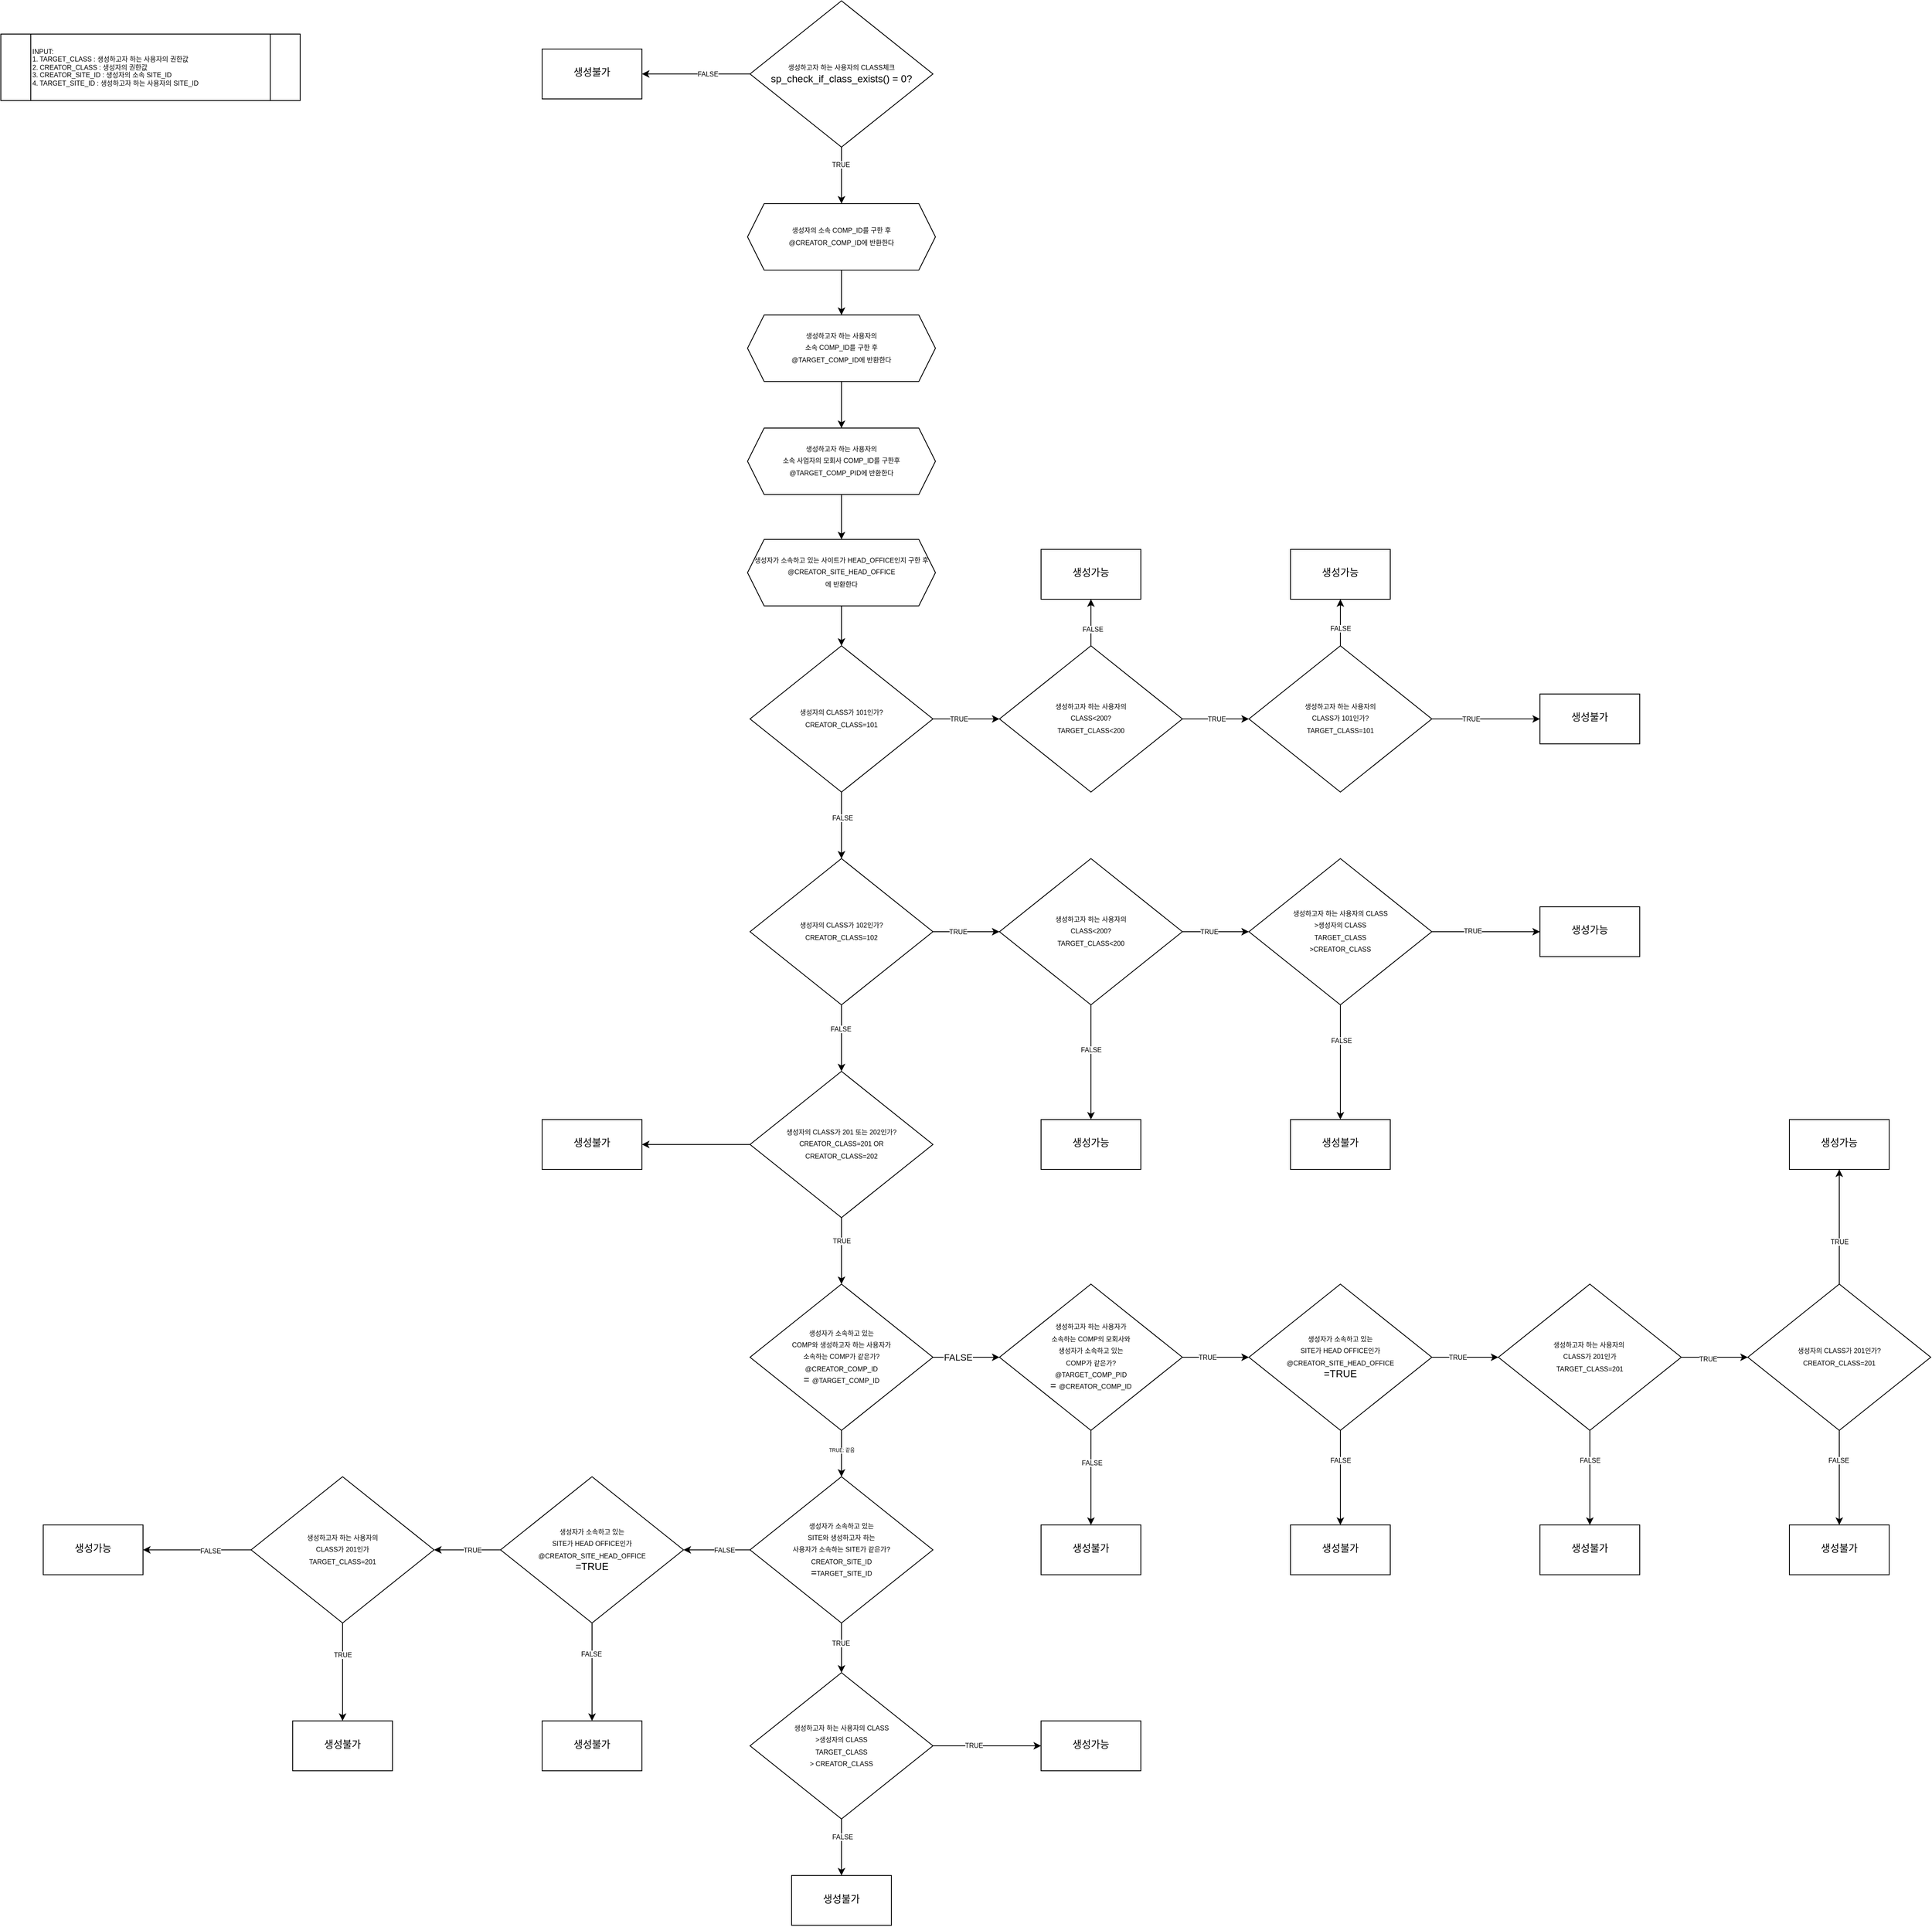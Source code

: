 <mxfile version="16.5.6" type="device"><diagram id="bQs-eoB5kL_t4ooomESv" name="Page-1"><mxGraphModel dx="10836" dy="6801" grid="1" gridSize="10" guides="1" tooltips="1" connect="1" arrows="1" fold="1" page="1" pageScale="1" pageWidth="827" pageHeight="1169" math="0" shadow="0"><root><mxCell id="0"/><mxCell id="1" parent="0"/><mxCell id="9If_zcYqHQICia_mSeOc-3" value="" style="edgeStyle=orthogonalEdgeStyle;rounded=0;orthogonalLoop=1;jettySize=auto;html=1;fontSize=8;" edge="1" parent="1" source="9If_zcYqHQICia_mSeOc-5" target="9If_zcYqHQICia_mSeOc-8"><mxGeometry relative="1" as="geometry"/></mxCell><mxCell id="9If_zcYqHQICia_mSeOc-4" value="TRUE: 같음" style="edgeLabel;html=1;align=center;verticalAlign=middle;resizable=0;points=[];fontSize=6;" vertex="1" connectable="0" parent="9If_zcYqHQICia_mSeOc-3"><mxGeometry x="-0.16" relative="1" as="geometry"><mxPoint as="offset"/></mxGeometry></mxCell><mxCell id="9If_zcYqHQICia_mSeOc-10" value="" style="edgeStyle=orthogonalEdgeStyle;rounded=0;orthogonalLoop=1;jettySize=auto;html=1;" edge="1" parent="1" source="9If_zcYqHQICia_mSeOc-5" target="9If_zcYqHQICia_mSeOc-9"><mxGeometry relative="1" as="geometry"/></mxCell><mxCell id="9If_zcYqHQICia_mSeOc-11" value="FALSE" style="edgeLabel;html=1;align=center;verticalAlign=middle;resizable=0;points=[];" vertex="1" connectable="0" parent="9If_zcYqHQICia_mSeOc-10"><mxGeometry x="-0.258" relative="1" as="geometry"><mxPoint as="offset"/></mxGeometry></mxCell><mxCell id="9If_zcYqHQICia_mSeOc-5" value="&lt;font&gt;&lt;span style=&quot;font-size: 8px&quot;&gt;생성자가 소속하고 있는&lt;br&gt;COMP와 생성하고자 하는 사용자가&lt;br&gt;소속하는 COMP가 같은가?&lt;br&gt;&lt;/span&gt;&lt;span style=&quot;font-size: 8px&quot;&gt;@CREATOR_COMP_ID&lt;/span&gt;&lt;span style=&quot;font-size: 8px ; text-align: left&quot;&gt;&lt;br&gt;&lt;/span&gt;=&amp;nbsp;&lt;span style=&quot;font-size: 8px&quot;&gt;@TARGET_COMP_ID&lt;/span&gt;&lt;br&gt;&lt;/font&gt;" style="rhombus;whiteSpace=wrap;html=1;shadow=0;fontFamily=Helvetica;fontSize=12;align=center;strokeWidth=1;spacing=6;spacingTop=-4;" vertex="1" parent="1"><mxGeometry x="-1526" y="-786" width="220" height="176" as="geometry"/></mxCell><mxCell id="9If_zcYqHQICia_mSeOc-16" value="" style="edgeStyle=orthogonalEdgeStyle;rounded=0;orthogonalLoop=1;jettySize=auto;html=1;fontSize=8;" edge="1" parent="1" source="9If_zcYqHQICia_mSeOc-8" target="9If_zcYqHQICia_mSeOc-15"><mxGeometry relative="1" as="geometry"/></mxCell><mxCell id="9If_zcYqHQICia_mSeOc-17" value="FALSE" style="edgeLabel;html=1;align=center;verticalAlign=middle;resizable=0;points=[];fontSize=8;" vertex="1" connectable="0" parent="9If_zcYqHQICia_mSeOc-16"><mxGeometry x="-0.212" relative="1" as="geometry"><mxPoint as="offset"/></mxGeometry></mxCell><mxCell id="9If_zcYqHQICia_mSeOc-121" value="" style="edgeStyle=orthogonalEdgeStyle;rounded=0;orthogonalLoop=1;jettySize=auto;html=1;fontSize=8;" edge="1" parent="1" source="9If_zcYqHQICia_mSeOc-8" target="9If_zcYqHQICia_mSeOc-120"><mxGeometry relative="1" as="geometry"/></mxCell><mxCell id="9If_zcYqHQICia_mSeOc-140" value="TRUE" style="edgeLabel;html=1;align=center;verticalAlign=middle;resizable=0;points=[];fontSize=8;" vertex="1" connectable="0" parent="9If_zcYqHQICia_mSeOc-121"><mxGeometry x="-0.179" y="-1" relative="1" as="geometry"><mxPoint as="offset"/></mxGeometry></mxCell><mxCell id="9If_zcYqHQICia_mSeOc-8" value="&lt;font&gt;&lt;font style=&quot;font-size: 8px&quot;&gt;&lt;font&gt;생성자가 소속하고 있는&lt;br&gt;SITE와 생성하고자 하는&lt;br&gt;&lt;/font&gt;사용자가 소속하는 SITE가 같은가?&lt;br&gt;&lt;/font&gt;&lt;span style=&quot;font-size: 8px ; text-align: left&quot;&gt;CREATOR_SITE_ID&lt;br&gt;&lt;/span&gt;=&lt;span style=&quot;font-size: 8px ; text-align: left&quot;&gt;TARGET_SITE_ID&lt;/span&gt;&lt;br&gt;&lt;/font&gt;" style="rhombus;whiteSpace=wrap;html=1;shadow=0;fontFamily=Helvetica;fontSize=12;align=center;strokeWidth=1;spacing=6;spacingTop=-4;" vertex="1" parent="1"><mxGeometry x="-1526" y="-554.29" width="220" height="176" as="geometry"/></mxCell><mxCell id="9If_zcYqHQICia_mSeOc-83" value="" style="edgeStyle=orthogonalEdgeStyle;rounded=0;orthogonalLoop=1;jettySize=auto;html=1;fontSize=8;" edge="1" parent="1" source="9If_zcYqHQICia_mSeOc-9" target="9If_zcYqHQICia_mSeOc-82"><mxGeometry relative="1" as="geometry"/></mxCell><mxCell id="9If_zcYqHQICia_mSeOc-84" value="TRUE" style="edgeLabel;html=1;align=center;verticalAlign=middle;resizable=0;points=[];fontSize=8;" vertex="1" connectable="0" parent="9If_zcYqHQICia_mSeOc-83"><mxGeometry x="-0.25" relative="1" as="geometry"><mxPoint as="offset"/></mxGeometry></mxCell><mxCell id="9If_zcYqHQICia_mSeOc-92" value="" style="edgeStyle=orthogonalEdgeStyle;rounded=0;orthogonalLoop=1;jettySize=auto;html=1;fontSize=8;" edge="1" parent="1" source="9If_zcYqHQICia_mSeOc-9" target="9If_zcYqHQICia_mSeOc-91"><mxGeometry relative="1" as="geometry"/></mxCell><mxCell id="9If_zcYqHQICia_mSeOc-99" value="FALSE" style="edgeLabel;html=1;align=center;verticalAlign=middle;resizable=0;points=[];fontSize=8;" vertex="1" connectable="0" parent="9If_zcYqHQICia_mSeOc-92"><mxGeometry x="-0.311" y="1" relative="1" as="geometry"><mxPoint as="offset"/></mxGeometry></mxCell><mxCell id="9If_zcYqHQICia_mSeOc-9" value="&lt;font&gt;&lt;font style=&quot;font-size: 8px&quot;&gt;생성하고자 하는 사용자가&lt;br&gt;소속하는 COMP의 모회사와&lt;br&gt;생성자가 소속하고 있는&lt;br&gt;COMP가 같은가?&lt;br&gt;&lt;/font&gt;&lt;span style=&quot;font-size: 8px&quot;&gt;@TARGET_COMP_&lt;/span&gt;&lt;span style=&quot;font-size: 8px&quot;&gt;P&lt;/span&gt;&lt;span style=&quot;font-size: 8px&quot;&gt;ID&lt;br&gt;&lt;/span&gt;=&amp;nbsp;&lt;span style=&quot;font-size: 8px&quot;&gt;@CREATOR_COMP_ID&lt;/span&gt;&lt;br&gt;&lt;/font&gt;" style="rhombus;whiteSpace=wrap;html=1;shadow=0;fontFamily=Helvetica;fontSize=12;align=center;strokeWidth=1;spacing=6;spacingTop=-4;" vertex="1" parent="1"><mxGeometry x="-1226" y="-786" width="220" height="176" as="geometry"/></mxCell><mxCell id="9If_zcYqHQICia_mSeOc-19" value="" style="edgeStyle=orthogonalEdgeStyle;rounded=0;orthogonalLoop=1;jettySize=auto;html=1;fontSize=8;" edge="1" parent="1" source="9If_zcYqHQICia_mSeOc-15" target="9If_zcYqHQICia_mSeOc-18"><mxGeometry relative="1" as="geometry"/></mxCell><mxCell id="9If_zcYqHQICia_mSeOc-128" value="FALSE" style="edgeLabel;html=1;align=center;verticalAlign=middle;resizable=0;points=[];fontSize=8;" vertex="1" connectable="0" parent="9If_zcYqHQICia_mSeOc-19"><mxGeometry x="-0.361" y="-1" relative="1" as="geometry"><mxPoint as="offset"/></mxGeometry></mxCell><mxCell id="9If_zcYqHQICia_mSeOc-131" value="" style="edgeStyle=orthogonalEdgeStyle;rounded=0;orthogonalLoop=1;jettySize=auto;html=1;fontSize=8;" edge="1" parent="1" source="9If_zcYqHQICia_mSeOc-15" target="9If_zcYqHQICia_mSeOc-130"><mxGeometry relative="1" as="geometry"/></mxCell><mxCell id="9If_zcYqHQICia_mSeOc-132" value="TRUE" style="edgeLabel;html=1;align=center;verticalAlign=middle;resizable=0;points=[];fontSize=8;" vertex="1" connectable="0" parent="9If_zcYqHQICia_mSeOc-131"><mxGeometry x="-0.142" relative="1" as="geometry"><mxPoint as="offset"/></mxGeometry></mxCell><mxCell id="9If_zcYqHQICia_mSeOc-15" value="&lt;font&gt;&lt;font style=&quot;font-size: 8px&quot;&gt;생성자가 소속하고 있는&lt;br&gt;SITE가 HEAD OFFICE인가&lt;/font&gt;&lt;span style=&quot;font-size: 8px&quot;&gt;&lt;br&gt;&lt;/span&gt;&lt;span style=&quot;font-size: 8px&quot;&gt;@CREATOR_SITE_HEAD_OFFICE&lt;br&gt;&lt;/span&gt;=TRUE&lt;br&gt;&lt;/font&gt;" style="rhombus;whiteSpace=wrap;html=1;shadow=0;fontFamily=Helvetica;fontSize=12;align=center;strokeWidth=1;spacing=6;spacingTop=-4;" vertex="1" parent="1"><mxGeometry x="-1826" y="-554.29" width="220" height="176" as="geometry"/></mxCell><mxCell id="9If_zcYqHQICia_mSeOc-18" value="생성불가" style="whiteSpace=wrap;html=1;shadow=0;strokeWidth=1;spacing=6;spacingTop=-4;" vertex="1" parent="1"><mxGeometry x="-1776" y="-260.46" width="120" height="60" as="geometry"/></mxCell><mxCell id="9If_zcYqHQICia_mSeOc-65" value="" style="edgeStyle=orthogonalEdgeStyle;rounded=0;orthogonalLoop=1;jettySize=auto;html=1;fontSize=8;" edge="1" parent="1" source="9If_zcYqHQICia_mSeOc-28" target="9If_zcYqHQICia_mSeOc-64"><mxGeometry relative="1" as="geometry"/></mxCell><mxCell id="9If_zcYqHQICia_mSeOc-69" value="TRUE" style="edgeLabel;html=1;align=center;verticalAlign=middle;resizable=0;points=[];fontSize=8;" vertex="1" connectable="0" parent="9If_zcYqHQICia_mSeOc-65"><mxGeometry x="-0.267" relative="1" as="geometry"><mxPoint as="offset"/></mxGeometry></mxCell><mxCell id="9If_zcYqHQICia_mSeOc-94" value="" style="edgeStyle=orthogonalEdgeStyle;rounded=0;orthogonalLoop=1;jettySize=auto;html=1;fontSize=8;" edge="1" parent="1" source="9If_zcYqHQICia_mSeOc-28" target="9If_zcYqHQICia_mSeOc-93"><mxGeometry relative="1" as="geometry"/></mxCell><mxCell id="9If_zcYqHQICia_mSeOc-139" value="FALSE" style="edgeLabel;html=1;align=center;verticalAlign=middle;resizable=0;points=[];fontSize=8;" vertex="1" connectable="0" parent="9If_zcYqHQICia_mSeOc-94"><mxGeometry x="-0.293" y="-1" relative="1" as="geometry"><mxPoint as="offset"/></mxGeometry></mxCell><mxCell id="9If_zcYqHQICia_mSeOc-28" value="&lt;font&gt;&lt;span style=&quot;font-size: 8px&quot;&gt;생성자의 CLASS가 102인가?&lt;br&gt;&lt;/span&gt;&lt;span style=&quot;font-size: 8px ; text-align: left&quot;&gt;CREATOR_CLASS=102&lt;/span&gt;&lt;br&gt;&lt;/font&gt;" style="rhombus;whiteSpace=wrap;html=1;shadow=0;fontFamily=Helvetica;fontSize=12;align=center;strokeWidth=1;spacing=6;spacingTop=-4;" vertex="1" parent="1"><mxGeometry x="-1526" y="-1298" width="220" height="176" as="geometry"/></mxCell><mxCell id="9If_zcYqHQICia_mSeOc-32" value="" style="edgeStyle=orthogonalEdgeStyle;rounded=0;orthogonalLoop=1;jettySize=auto;html=1;fontSize=8;" edge="1" parent="1" source="9If_zcYqHQICia_mSeOc-30" target="9If_zcYqHQICia_mSeOc-28"><mxGeometry relative="1" as="geometry"/></mxCell><mxCell id="9If_zcYqHQICia_mSeOc-40" value="FALSE" style="edgeLabel;html=1;align=center;verticalAlign=middle;resizable=0;points=[];fontSize=8;" vertex="1" connectable="0" parent="9If_zcYqHQICia_mSeOc-32"><mxGeometry x="-0.233" y="1" relative="1" as="geometry"><mxPoint as="offset"/></mxGeometry></mxCell><mxCell id="9If_zcYqHQICia_mSeOc-35" value="" style="edgeStyle=orthogonalEdgeStyle;rounded=0;orthogonalLoop=1;jettySize=auto;html=1;fontSize=8;entryX=0;entryY=0.5;entryDx=0;entryDy=0;" edge="1" parent="1" source="9If_zcYqHQICia_mSeOc-30" target="9If_zcYqHQICia_mSeOc-46"><mxGeometry relative="1" as="geometry"><mxPoint x="-1206" y="-1466" as="targetPoint"/></mxGeometry></mxCell><mxCell id="9If_zcYqHQICia_mSeOc-36" value="TRUE" style="edgeLabel;html=1;align=center;verticalAlign=middle;resizable=0;points=[];fontSize=8;" vertex="1" connectable="0" parent="9If_zcYqHQICia_mSeOc-35"><mxGeometry x="-0.234" relative="1" as="geometry"><mxPoint as="offset"/></mxGeometry></mxCell><mxCell id="9If_zcYqHQICia_mSeOc-30" value="&lt;font&gt;&lt;span style=&quot;font-size: 8px&quot;&gt;생성자의 CLASS가 101인가?&lt;br&gt;&lt;/span&gt;&lt;span style=&quot;font-size: 8px ; text-align: left&quot;&gt;CREATOR_CLASS=101&lt;/span&gt;&lt;br&gt;&lt;/font&gt;" style="rhombus;whiteSpace=wrap;html=1;shadow=0;fontFamily=Helvetica;fontSize=12;align=center;strokeWidth=1;spacing=6;spacingTop=-4;" vertex="1" parent="1"><mxGeometry x="-1526" y="-1554" width="220" height="176" as="geometry"/></mxCell><mxCell id="9If_zcYqHQICia_mSeOc-50" value="" style="edgeStyle=orthogonalEdgeStyle;rounded=0;orthogonalLoop=1;jettySize=auto;html=1;fontSize=8;" edge="1" parent="1" source="9If_zcYqHQICia_mSeOc-46" target="9If_zcYqHQICia_mSeOc-48"><mxGeometry relative="1" as="geometry"/></mxCell><mxCell id="9If_zcYqHQICia_mSeOc-54" value="TRUE" style="edgeLabel;html=1;align=center;verticalAlign=middle;resizable=0;points=[];fontSize=8;" vertex="1" connectable="0" parent="9If_zcYqHQICia_mSeOc-50"><mxGeometry x="-0.293" y="-1" relative="1" as="geometry"><mxPoint x="12" y="-1" as="offset"/></mxGeometry></mxCell><mxCell id="9If_zcYqHQICia_mSeOc-62" value="" style="edgeStyle=orthogonalEdgeStyle;rounded=0;orthogonalLoop=1;jettySize=auto;html=1;fontSize=8;" edge="1" parent="1" source="9If_zcYqHQICia_mSeOc-46" target="9If_zcYqHQICia_mSeOc-61"><mxGeometry relative="1" as="geometry"/></mxCell><mxCell id="9If_zcYqHQICia_mSeOc-63" value="FALSE" style="edgeLabel;html=1;align=center;verticalAlign=middle;resizable=0;points=[];fontSize=8;" vertex="1" connectable="0" parent="9If_zcYqHQICia_mSeOc-62"><mxGeometry x="-0.261" y="-2" relative="1" as="geometry"><mxPoint as="offset"/></mxGeometry></mxCell><mxCell id="9If_zcYqHQICia_mSeOc-46" value="&lt;font&gt;&lt;span style=&quot;font-size: 8px&quot;&gt;생성하고자 하는 사용자의&lt;/span&gt;&lt;br style=&quot;font-size: 8px&quot;&gt;&lt;span style=&quot;font-size: 8px&quot;&gt;CLASS&amp;lt;200?&lt;br&gt;&lt;/span&gt;&lt;span style=&quot;font-size: 8px ; text-align: left&quot;&gt;TARGET_CLASS&amp;lt;200&lt;/span&gt;&lt;br&gt;&lt;/font&gt;" style="rhombus;whiteSpace=wrap;html=1;shadow=0;fontFamily=Helvetica;fontSize=12;align=center;strokeWidth=1;spacing=6;spacingTop=-4;" vertex="1" parent="1"><mxGeometry x="-1226" y="-1554" width="220" height="176" as="geometry"/></mxCell><mxCell id="9If_zcYqHQICia_mSeOc-47" value="" style="edgeStyle=orthogonalEdgeStyle;rounded=0;orthogonalLoop=1;jettySize=auto;html=1;fontSize=8;" edge="1" source="9If_zcYqHQICia_mSeOc-48" target="9If_zcYqHQICia_mSeOc-49" parent="1"><mxGeometry relative="1" as="geometry"/></mxCell><mxCell id="9If_zcYqHQICia_mSeOc-58" value="TRUE" style="edgeLabel;html=1;align=center;verticalAlign=middle;resizable=0;points=[];fontSize=8;" vertex="1" connectable="0" parent="9If_zcYqHQICia_mSeOc-47"><mxGeometry x="-0.278" relative="1" as="geometry"><mxPoint as="offset"/></mxGeometry></mxCell><mxCell id="9If_zcYqHQICia_mSeOc-56" value="" style="edgeStyle=orthogonalEdgeStyle;rounded=0;orthogonalLoop=1;jettySize=auto;html=1;fontSize=8;" edge="1" parent="1" source="9If_zcYqHQICia_mSeOc-48" target="9If_zcYqHQICia_mSeOc-55"><mxGeometry relative="1" as="geometry"/></mxCell><mxCell id="9If_zcYqHQICia_mSeOc-57" value="FALSE" style="edgeLabel;html=1;align=center;verticalAlign=middle;resizable=0;points=[];fontSize=8;" vertex="1" connectable="0" parent="9If_zcYqHQICia_mSeOc-56"><mxGeometry x="-0.248" relative="1" as="geometry"><mxPoint as="offset"/></mxGeometry></mxCell><mxCell id="9If_zcYqHQICia_mSeOc-48" value="&lt;font&gt;&lt;font style=&quot;font-size: 8px&quot;&gt;생성하고자 하는 사용자의&lt;br&gt;CLASS가 101인가?&lt;br&gt;&lt;/font&gt;&lt;span style=&quot;font-size: 8px ; text-align: left&quot;&gt;TARGET_CLASS=101&lt;/span&gt;&lt;br&gt;&lt;/font&gt;" style="rhombus;whiteSpace=wrap;html=1;shadow=0;fontFamily=Helvetica;fontSize=12;align=center;strokeWidth=1;spacing=6;spacingTop=-4;" vertex="1" parent="1"><mxGeometry x="-926" y="-1554" width="220" height="176" as="geometry"/></mxCell><mxCell id="9If_zcYqHQICia_mSeOc-49" value="생성불가" style="whiteSpace=wrap;html=1;shadow=0;strokeWidth=1;spacing=6;spacingTop=-4;" vertex="1" parent="1"><mxGeometry x="-576" y="-1496" width="120" height="60" as="geometry"/></mxCell><mxCell id="9If_zcYqHQICia_mSeOc-55" value="생성가능" style="whiteSpace=wrap;html=1;shadow=0;strokeWidth=1;spacing=6;spacingTop=-4;" vertex="1" parent="1"><mxGeometry x="-876" y="-1670" width="120" height="60" as="geometry"/></mxCell><mxCell id="9If_zcYqHQICia_mSeOc-61" value="생성가능" style="whiteSpace=wrap;html=1;shadow=0;strokeWidth=1;spacing=6;spacingTop=-4;" vertex="1" parent="1"><mxGeometry x="-1176" y="-1670" width="120" height="60" as="geometry"/></mxCell><mxCell id="9If_zcYqHQICia_mSeOc-67" value="" style="edgeStyle=orthogonalEdgeStyle;rounded=0;orthogonalLoop=1;jettySize=auto;html=1;fontSize=8;" edge="1" parent="1" source="9If_zcYqHQICia_mSeOc-64" target="9If_zcYqHQICia_mSeOc-66"><mxGeometry relative="1" as="geometry"/></mxCell><mxCell id="9If_zcYqHQICia_mSeOc-68" value="FALSE" style="edgeLabel;html=1;align=center;verticalAlign=middle;resizable=0;points=[];fontSize=8;" vertex="1" connectable="0" parent="9If_zcYqHQICia_mSeOc-67"><mxGeometry x="-0.227" relative="1" as="geometry"><mxPoint as="offset"/></mxGeometry></mxCell><mxCell id="9If_zcYqHQICia_mSeOc-154" value="" style="edgeStyle=orthogonalEdgeStyle;rounded=0;orthogonalLoop=1;jettySize=auto;html=1;fontSize=8;" edge="1" parent="1" source="9If_zcYqHQICia_mSeOc-64" target="9If_zcYqHQICia_mSeOc-150"><mxGeometry relative="1" as="geometry"/></mxCell><mxCell id="9If_zcYqHQICia_mSeOc-155" value="TRUE" style="edgeLabel;html=1;align=center;verticalAlign=middle;resizable=0;points=[];fontSize=8;" vertex="1" connectable="0" parent="9If_zcYqHQICia_mSeOc-154"><mxGeometry x="-0.202" relative="1" as="geometry"><mxPoint as="offset"/></mxGeometry></mxCell><mxCell id="9If_zcYqHQICia_mSeOc-64" value="&lt;font&gt;&lt;span style=&quot;font-size: 8px&quot;&gt;생성하고자 하는 사용자의&lt;/span&gt;&lt;br style=&quot;font-size: 8px&quot;&gt;&lt;span style=&quot;font-size: 8px&quot;&gt;CLASS&amp;lt;200?&lt;br&gt;&lt;/span&gt;&lt;span style=&quot;font-size: 8px ; text-align: left&quot;&gt;TARGET_CLASS&amp;lt;200&lt;/span&gt;&lt;br&gt;&lt;/font&gt;" style="rhombus;whiteSpace=wrap;html=1;shadow=0;fontFamily=Helvetica;fontSize=12;align=center;strokeWidth=1;spacing=6;spacingTop=-4;" vertex="1" parent="1"><mxGeometry x="-1226" y="-1298" width="220" height="176" as="geometry"/></mxCell><mxCell id="9If_zcYqHQICia_mSeOc-66" value="생성가능" style="whiteSpace=wrap;html=1;shadow=0;strokeWidth=1;spacing=6;spacingTop=-4;" vertex="1" parent="1"><mxGeometry x="-1176" y="-984" width="120" height="60" as="geometry"/></mxCell><mxCell id="9If_zcYqHQICia_mSeOc-76" value="" style="edgeStyle=orthogonalEdgeStyle;rounded=0;orthogonalLoop=1;jettySize=auto;html=1;fontSize=8;exitX=0.5;exitY=1;exitDx=0;exitDy=0;entryX=0.5;entryY=0;entryDx=0;entryDy=0;" edge="1" parent="1" source="9If_zcYqHQICia_mSeOc-163" target="9If_zcYqHQICia_mSeOc-170"><mxGeometry relative="1" as="geometry"><mxPoint x="-1416" y="-1824" as="sourcePoint"/></mxGeometry></mxCell><mxCell id="9If_zcYqHQICia_mSeOc-88" value="" style="edgeStyle=orthogonalEdgeStyle;rounded=0;orthogonalLoop=1;jettySize=auto;html=1;fontSize=8;" edge="1" parent="1" source="9If_zcYqHQICia_mSeOc-82" target="9If_zcYqHQICia_mSeOc-87"><mxGeometry relative="1" as="geometry"/></mxCell><mxCell id="9If_zcYqHQICia_mSeOc-90" value="FALSE" style="edgeLabel;html=1;align=center;verticalAlign=middle;resizable=0;points=[];fontSize=8;" vertex="1" connectable="0" parent="9If_zcYqHQICia_mSeOc-88"><mxGeometry x="-0.375" relative="1" as="geometry"><mxPoint as="offset"/></mxGeometry></mxCell><mxCell id="9If_zcYqHQICia_mSeOc-101" value="" style="edgeStyle=orthogonalEdgeStyle;rounded=0;orthogonalLoop=1;jettySize=auto;html=1;fontSize=8;" edge="1" parent="1" source="9If_zcYqHQICia_mSeOc-82" target="9If_zcYqHQICia_mSeOc-100"><mxGeometry relative="1" as="geometry"/></mxCell><mxCell id="9If_zcYqHQICia_mSeOc-102" value="TRUE" style="edgeLabel;html=1;align=center;verticalAlign=middle;resizable=0;points=[];fontSize=8;" vertex="1" connectable="0" parent="9If_zcYqHQICia_mSeOc-101"><mxGeometry x="-0.242" relative="1" as="geometry"><mxPoint as="offset"/></mxGeometry></mxCell><mxCell id="9If_zcYqHQICia_mSeOc-82" value="&lt;font&gt;&lt;span style=&quot;font-size: 8px&quot;&gt;생성자가 소속하고 있는&lt;/span&gt;&lt;br style=&quot;font-size: 8px&quot;&gt;&lt;span style=&quot;font-size: 8px&quot;&gt;SITE가 HEAD OFFICE인가&lt;br&gt;&lt;/span&gt;&lt;span style=&quot;font-size: 8px&quot;&gt;@CREATOR_SITE_HEAD_OFFICE&lt;br&gt;&lt;/span&gt;=TRUE&lt;br&gt;&lt;/font&gt;" style="rhombus;whiteSpace=wrap;html=1;shadow=0;fontFamily=Helvetica;fontSize=12;align=center;strokeWidth=1;spacing=6;spacingTop=-4;" vertex="1" parent="1"><mxGeometry x="-926" y="-786" width="220" height="176" as="geometry"/></mxCell><mxCell id="9If_zcYqHQICia_mSeOc-87" value="생성불가" style="whiteSpace=wrap;html=1;shadow=0;strokeWidth=1;spacing=6;spacingTop=-4;" vertex="1" parent="1"><mxGeometry x="-876" y="-496.29" width="120" height="60" as="geometry"/></mxCell><mxCell id="9If_zcYqHQICia_mSeOc-91" value="생성불가" style="whiteSpace=wrap;html=1;shadow=0;strokeWidth=1;spacing=6;spacingTop=-4;" vertex="1" parent="1"><mxGeometry x="-1176" y="-496.29" width="120" height="60" as="geometry"/></mxCell><mxCell id="9If_zcYqHQICia_mSeOc-95" value="" style="edgeStyle=orthogonalEdgeStyle;rounded=0;orthogonalLoop=1;jettySize=auto;html=1;fontSize=8;" edge="1" parent="1" source="9If_zcYqHQICia_mSeOc-93" target="9If_zcYqHQICia_mSeOc-5"><mxGeometry relative="1" as="geometry"/></mxCell><mxCell id="9If_zcYqHQICia_mSeOc-96" value="TRUE" style="edgeLabel;html=1;align=center;verticalAlign=middle;resizable=0;points=[];fontSize=8;" vertex="1" connectable="0" parent="9If_zcYqHQICia_mSeOc-95"><mxGeometry x="-0.298" relative="1" as="geometry"><mxPoint as="offset"/></mxGeometry></mxCell><mxCell id="9If_zcYqHQICia_mSeOc-98" value="" style="edgeStyle=orthogonalEdgeStyle;rounded=0;orthogonalLoop=1;jettySize=auto;html=1;fontSize=8;" edge="1" parent="1" source="9If_zcYqHQICia_mSeOc-93" target="9If_zcYqHQICia_mSeOc-97"><mxGeometry relative="1" as="geometry"/></mxCell><mxCell id="9If_zcYqHQICia_mSeOc-93" value="&lt;font&gt;&lt;span style=&quot;font-size: 8px&quot;&gt;생성자의 CLASS가 201 또는 202인가?&lt;br&gt;&lt;/span&gt;&lt;span style=&quot;font-size: 8px ; text-align: left&quot;&gt;CREATOR_CLASS=201 OR&lt;br&gt;&lt;/span&gt;&lt;span style=&quot;font-size: 8px ; text-align: left&quot;&gt;CREATOR_CLASS=202&lt;/span&gt;&lt;br&gt;&lt;/font&gt;" style="rhombus;whiteSpace=wrap;html=1;shadow=0;fontFamily=Helvetica;fontSize=12;align=center;strokeWidth=1;spacing=6;spacingTop=-4;" vertex="1" parent="1"><mxGeometry x="-1526" y="-1042" width="220" height="176" as="geometry"/></mxCell><mxCell id="9If_zcYqHQICia_mSeOc-97" value="생성불가" style="whiteSpace=wrap;html=1;shadow=0;strokeWidth=1;spacing=6;spacingTop=-4;" vertex="1" parent="1"><mxGeometry x="-1776" y="-984" width="120" height="60" as="geometry"/></mxCell><mxCell id="9If_zcYqHQICia_mSeOc-109" value="" style="edgeStyle=orthogonalEdgeStyle;rounded=0;orthogonalLoop=1;jettySize=auto;html=1;fontSize=8;" edge="1" parent="1" source="9If_zcYqHQICia_mSeOc-100" target="9If_zcYqHQICia_mSeOc-108"><mxGeometry relative="1" as="geometry"/></mxCell><mxCell id="9If_zcYqHQICia_mSeOc-118" value="FALSE" style="edgeLabel;html=1;align=center;verticalAlign=middle;resizable=0;points=[];fontSize=8;" vertex="1" connectable="0" parent="9If_zcYqHQICia_mSeOc-109"><mxGeometry x="-0.376" relative="1" as="geometry"><mxPoint as="offset"/></mxGeometry></mxCell><mxCell id="9If_zcYqHQICia_mSeOc-111" value="" style="edgeStyle=orthogonalEdgeStyle;rounded=0;orthogonalLoop=1;jettySize=auto;html=1;fontSize=8;" edge="1" parent="1" source="9If_zcYqHQICia_mSeOc-100" target="9If_zcYqHQICia_mSeOc-110"><mxGeometry relative="1" as="geometry"/></mxCell><mxCell id="9If_zcYqHQICia_mSeOc-117" value="TRUE" style="edgeLabel;html=1;align=center;verticalAlign=middle;resizable=0;points=[];fontSize=8;" vertex="1" connectable="0" parent="9If_zcYqHQICia_mSeOc-111"><mxGeometry x="-0.194" y="-2" relative="1" as="geometry"><mxPoint as="offset"/></mxGeometry></mxCell><mxCell id="9If_zcYqHQICia_mSeOc-100" value="&lt;font&gt;&lt;font style=&quot;font-size: 8px&quot;&gt;생성하고자 하는 사용자의&amp;nbsp;&lt;br&gt;CLASS가 201인가&lt;br&gt;&lt;/font&gt;&lt;span style=&quot;font-size: 8px ; text-align: left&quot;&gt;TARGET_CLASS=201&lt;/span&gt;&lt;br&gt;&lt;/font&gt;" style="rhombus;whiteSpace=wrap;html=1;shadow=0;fontFamily=Helvetica;fontSize=12;align=center;strokeWidth=1;spacing=6;spacingTop=-4;" vertex="1" parent="1"><mxGeometry x="-626" y="-786" width="220" height="176" as="geometry"/></mxCell><mxCell id="9If_zcYqHQICia_mSeOc-108" value="생성불가" style="whiteSpace=wrap;html=1;shadow=0;strokeWidth=1;spacing=6;spacingTop=-4;" vertex="1" parent="1"><mxGeometry x="-576" y="-496.29" width="120" height="60" as="geometry"/></mxCell><mxCell id="9If_zcYqHQICia_mSeOc-113" value="" style="edgeStyle=orthogonalEdgeStyle;rounded=0;orthogonalLoop=1;jettySize=auto;html=1;fontSize=8;" edge="1" parent="1" source="9If_zcYqHQICia_mSeOc-110" target="9If_zcYqHQICia_mSeOc-112"><mxGeometry relative="1" as="geometry"/></mxCell><mxCell id="9If_zcYqHQICia_mSeOc-114" value="TRUE" style="edgeLabel;html=1;align=center;verticalAlign=middle;resizable=0;points=[];fontSize=8;" vertex="1" connectable="0" parent="9If_zcYqHQICia_mSeOc-113"><mxGeometry x="-0.256" relative="1" as="geometry"><mxPoint as="offset"/></mxGeometry></mxCell><mxCell id="9If_zcYqHQICia_mSeOc-116" value="" style="edgeStyle=orthogonalEdgeStyle;rounded=0;orthogonalLoop=1;jettySize=auto;html=1;fontSize=8;" edge="1" parent="1" source="9If_zcYqHQICia_mSeOc-110" target="9If_zcYqHQICia_mSeOc-115"><mxGeometry relative="1" as="geometry"/></mxCell><mxCell id="9If_zcYqHQICia_mSeOc-119" value="FALSE" style="edgeLabel;html=1;align=center;verticalAlign=middle;resizable=0;points=[];fontSize=8;" vertex="1" connectable="0" parent="9If_zcYqHQICia_mSeOc-116"><mxGeometry x="-0.376" y="-1" relative="1" as="geometry"><mxPoint as="offset"/></mxGeometry></mxCell><mxCell id="9If_zcYqHQICia_mSeOc-110" value="&lt;font&gt;&lt;span style=&quot;font-size: 8px&quot;&gt;생성자의 CLASS가 201인가?&lt;br&gt;&lt;/span&gt;&lt;span style=&quot;font-size: 8px ; text-align: left&quot;&gt;CREATOR_CLASS=201&lt;/span&gt;&lt;br&gt;&lt;/font&gt;" style="rhombus;whiteSpace=wrap;html=1;shadow=0;fontFamily=Helvetica;fontSize=12;align=center;strokeWidth=1;spacing=6;spacingTop=-4;" vertex="1" parent="1"><mxGeometry x="-326" y="-786" width="220" height="176" as="geometry"/></mxCell><mxCell id="9If_zcYqHQICia_mSeOc-112" value="생성가능" style="whiteSpace=wrap;html=1;shadow=0;strokeWidth=1;spacing=6;spacingTop=-4;" vertex="1" parent="1"><mxGeometry x="-276" y="-984" width="120" height="60" as="geometry"/></mxCell><mxCell id="9If_zcYqHQICia_mSeOc-115" value="생성불가" style="whiteSpace=wrap;html=1;shadow=0;strokeWidth=1;spacing=6;spacingTop=-4;" vertex="1" parent="1"><mxGeometry x="-276" y="-496.29" width="120" height="60" as="geometry"/></mxCell><mxCell id="9If_zcYqHQICia_mSeOc-123" value="" style="edgeStyle=orthogonalEdgeStyle;rounded=0;orthogonalLoop=1;jettySize=auto;html=1;fontSize=8;" edge="1" parent="1" source="9If_zcYqHQICia_mSeOc-120" target="9If_zcYqHQICia_mSeOc-122"><mxGeometry relative="1" as="geometry"/></mxCell><mxCell id="9If_zcYqHQICia_mSeOc-141" value="TRUE" style="edgeLabel;html=1;align=center;verticalAlign=middle;resizable=0;points=[];fontSize=8;" vertex="1" connectable="0" parent="9If_zcYqHQICia_mSeOc-123"><mxGeometry x="-0.255" y="1" relative="1" as="geometry"><mxPoint as="offset"/></mxGeometry></mxCell><mxCell id="9If_zcYqHQICia_mSeOc-127" value="" style="edgeStyle=orthogonalEdgeStyle;rounded=0;orthogonalLoop=1;jettySize=auto;html=1;fontSize=8;" edge="1" parent="1" source="9If_zcYqHQICia_mSeOc-120" target="9If_zcYqHQICia_mSeOc-126"><mxGeometry relative="1" as="geometry"/></mxCell><mxCell id="9If_zcYqHQICia_mSeOc-142" value="FALSE" style="edgeLabel;html=1;align=center;verticalAlign=middle;resizable=0;points=[];fontSize=8;" vertex="1" connectable="0" parent="9If_zcYqHQICia_mSeOc-127"><mxGeometry x="-0.375" y="1" relative="1" as="geometry"><mxPoint as="offset"/></mxGeometry></mxCell><mxCell id="9If_zcYqHQICia_mSeOc-120" value="&lt;font&gt;&lt;font style=&quot;font-size: 8px&quot;&gt;생성하고자 하는 사용자의&amp;nbsp;CLASS&lt;br&gt;&amp;gt;생성자의 CLASS&lt;br&gt;&lt;/font&gt;&lt;span style=&quot;font-size: 8px ; text-align: left&quot;&gt;TARGET_CLASS &lt;br&gt;&amp;gt;&amp;nbsp;&lt;/span&gt;&lt;span style=&quot;font-size: 8px ; text-align: left&quot;&gt;CREATOR_CLASS&lt;/span&gt;&lt;br&gt;&lt;/font&gt;" style="rhombus;whiteSpace=wrap;html=1;shadow=0;fontFamily=Helvetica;fontSize=12;align=center;strokeWidth=1;spacing=6;spacingTop=-4;" vertex="1" parent="1"><mxGeometry x="-1526" y="-318.46" width="220" height="176" as="geometry"/></mxCell><mxCell id="9If_zcYqHQICia_mSeOc-122" value="생성가능" style="whiteSpace=wrap;html=1;shadow=0;strokeWidth=1;spacing=6;spacingTop=-4;" vertex="1" parent="1"><mxGeometry x="-1176" y="-260.46" width="120" height="60" as="geometry"/></mxCell><mxCell id="9If_zcYqHQICia_mSeOc-126" value="생성불가" style="whiteSpace=wrap;html=1;shadow=0;strokeWidth=1;spacing=6;spacingTop=-4;" vertex="1" parent="1"><mxGeometry x="-1476" y="-74.46" width="120" height="60" as="geometry"/></mxCell><mxCell id="9If_zcYqHQICia_mSeOc-134" value="" style="edgeStyle=orthogonalEdgeStyle;rounded=0;orthogonalLoop=1;jettySize=auto;html=1;fontSize=8;" edge="1" parent="1" source="9If_zcYqHQICia_mSeOc-130" target="9If_zcYqHQICia_mSeOc-133"><mxGeometry relative="1" as="geometry"/></mxCell><mxCell id="9If_zcYqHQICia_mSeOc-135" value="FALSE" style="edgeLabel;html=1;align=center;verticalAlign=middle;resizable=0;points=[];fontSize=8;" vertex="1" connectable="0" parent="9If_zcYqHQICia_mSeOc-134"><mxGeometry x="-0.244" y="1" relative="1" as="geometry"><mxPoint as="offset"/></mxGeometry></mxCell><mxCell id="9If_zcYqHQICia_mSeOc-137" value="" style="edgeStyle=orthogonalEdgeStyle;rounded=0;orthogonalLoop=1;jettySize=auto;html=1;fontSize=8;" edge="1" parent="1" source="9If_zcYqHQICia_mSeOc-130" target="9If_zcYqHQICia_mSeOc-136"><mxGeometry relative="1" as="geometry"/></mxCell><mxCell id="9If_zcYqHQICia_mSeOc-138" value="TRUE" style="edgeLabel;html=1;align=center;verticalAlign=middle;resizable=0;points=[];fontSize=8;" vertex="1" connectable="0" parent="9If_zcYqHQICia_mSeOc-137"><mxGeometry x="-0.345" relative="1" as="geometry"><mxPoint as="offset"/></mxGeometry></mxCell><mxCell id="9If_zcYqHQICia_mSeOc-130" value="&lt;font&gt;&lt;span style=&quot;font-size: 8px&quot;&gt;생성하고자 하는 사용자의 &lt;br&gt;CLASS가 201인가&lt;br&gt;&lt;/span&gt;&lt;span style=&quot;font-size: 8px ; text-align: left&quot;&gt;TARGET_CLASS=201&lt;/span&gt;&lt;br&gt;&lt;/font&gt;" style="rhombus;whiteSpace=wrap;html=1;shadow=0;fontFamily=Helvetica;fontSize=12;align=center;strokeWidth=1;spacing=6;spacingTop=-4;" vertex="1" parent="1"><mxGeometry x="-2126" y="-554.29" width="220" height="176" as="geometry"/></mxCell><mxCell id="9If_zcYqHQICia_mSeOc-133" value="생성가능" style="whiteSpace=wrap;html=1;shadow=0;strokeWidth=1;spacing=6;spacingTop=-4;" vertex="1" parent="1"><mxGeometry x="-2376" y="-496.29" width="120" height="60" as="geometry"/></mxCell><mxCell id="9If_zcYqHQICia_mSeOc-136" value="생성불가" style="whiteSpace=wrap;html=1;shadow=0;strokeWidth=1;spacing=6;spacingTop=-4;" vertex="1" parent="1"><mxGeometry x="-2076" y="-260.46" width="120" height="60" as="geometry"/></mxCell><mxCell id="9If_zcYqHQICia_mSeOc-145" value="INPUT:&lt;br&gt;1. TARGET_CLASS : 생성하고자 하는 사용자의 권한값&lt;br&gt;2. CREATOR_CLASS : 생성자의 권한값&lt;br&gt;3. CREATOR_SITE_ID : 생성자의 소속 SITE_ID&lt;br&gt;4. TARGET_SITE_ID : 생성하고자 하는 사용자의 SITE_ID" style="shape=process;whiteSpace=wrap;html=1;backgroundOutline=1;fontSize=8;align=left;" vertex="1" parent="1"><mxGeometry x="-2427" y="-2290" width="360" height="80" as="geometry"/></mxCell><mxCell id="9If_zcYqHQICia_mSeOc-146" value="" style="edgeStyle=orthogonalEdgeStyle;rounded=0;orthogonalLoop=1;jettySize=auto;html=1;fontSize=8;" edge="1" source="9If_zcYqHQICia_mSeOc-150" target="9If_zcYqHQICia_mSeOc-151" parent="1"><mxGeometry relative="1" as="geometry"/></mxCell><mxCell id="9If_zcYqHQICia_mSeOc-147" value="TRUE" style="edgeLabel;html=1;align=center;verticalAlign=middle;resizable=0;points=[];fontSize=8;" vertex="1" connectable="0" parent="9If_zcYqHQICia_mSeOc-146"><mxGeometry x="-0.255" y="1" relative="1" as="geometry"><mxPoint as="offset"/></mxGeometry></mxCell><mxCell id="9If_zcYqHQICia_mSeOc-148" value="" style="edgeStyle=orthogonalEdgeStyle;rounded=0;orthogonalLoop=1;jettySize=auto;html=1;fontSize=8;" edge="1" source="9If_zcYqHQICia_mSeOc-150" target="9If_zcYqHQICia_mSeOc-152" parent="1"><mxGeometry relative="1" as="geometry"/></mxCell><mxCell id="9If_zcYqHQICia_mSeOc-149" value="FALSE" style="edgeLabel;html=1;align=center;verticalAlign=middle;resizable=0;points=[];fontSize=8;" vertex="1" connectable="0" parent="9If_zcYqHQICia_mSeOc-148"><mxGeometry x="-0.375" y="1" relative="1" as="geometry"><mxPoint as="offset"/></mxGeometry></mxCell><mxCell id="9If_zcYqHQICia_mSeOc-150" value="&lt;font&gt;&lt;font style=&quot;font-size: 8px&quot;&gt;생성하고자 하는 사용자의&amp;nbsp;CLASS&lt;br&gt;&amp;gt;생성자의 CLASS&lt;/font&gt;&lt;span style=&quot;font-size: 8px&quot;&gt;&lt;br&gt;&lt;/span&gt;&lt;span style=&quot;font-size: 8px ; text-align: left&quot;&gt;TARGET_CLASS&lt;br&gt;&amp;gt;&lt;/span&gt;&lt;span style=&quot;font-size: 8px ; text-align: left&quot;&gt;CREATOR_CLASS&lt;/span&gt;&lt;br&gt;&lt;/font&gt;" style="rhombus;whiteSpace=wrap;html=1;shadow=0;fontFamily=Helvetica;fontSize=12;align=center;strokeWidth=1;spacing=6;spacingTop=-4;" vertex="1" parent="1"><mxGeometry x="-926" y="-1298" width="220" height="176" as="geometry"/></mxCell><mxCell id="9If_zcYqHQICia_mSeOc-151" value="생성가능" style="whiteSpace=wrap;html=1;shadow=0;strokeWidth=1;spacing=6;spacingTop=-4;" vertex="1" parent="1"><mxGeometry x="-576" y="-1240" width="120" height="60" as="geometry"/></mxCell><mxCell id="9If_zcYqHQICia_mSeOc-152" value="생성불가" style="whiteSpace=wrap;html=1;shadow=0;strokeWidth=1;spacing=6;spacingTop=-4;" vertex="1" parent="1"><mxGeometry x="-876" y="-984" width="120" height="60" as="geometry"/></mxCell><mxCell id="9If_zcYqHQICia_mSeOc-159" value="" style="edgeStyle=orthogonalEdgeStyle;rounded=0;orthogonalLoop=1;jettySize=auto;html=1;fontSize=8;" edge="1" parent="1" source="9If_zcYqHQICia_mSeOc-156" target="9If_zcYqHQICia_mSeOc-158"><mxGeometry relative="1" as="geometry"/></mxCell><mxCell id="9If_zcYqHQICia_mSeOc-160" value="FALSE" style="edgeLabel;html=1;align=center;verticalAlign=middle;resizable=0;points=[];fontSize=8;" vertex="1" connectable="0" parent="9If_zcYqHQICia_mSeOc-159"><mxGeometry x="-0.214" relative="1" as="geometry"><mxPoint as="offset"/></mxGeometry></mxCell><mxCell id="9If_zcYqHQICia_mSeOc-161" value="" style="edgeStyle=orthogonalEdgeStyle;rounded=0;orthogonalLoop=1;jettySize=auto;html=1;fontSize=8;entryX=0.5;entryY=0;entryDx=0;entryDy=0;" edge="1" parent="1" source="9If_zcYqHQICia_mSeOc-156" target="9If_zcYqHQICia_mSeOc-163"><mxGeometry relative="1" as="geometry"><mxPoint x="-1416" y="-2134" as="targetPoint"/></mxGeometry></mxCell><mxCell id="9If_zcYqHQICia_mSeOc-162" value="TRUE" style="edgeLabel;html=1;align=center;verticalAlign=middle;resizable=0;points=[];fontSize=8;" vertex="1" connectable="0" parent="9If_zcYqHQICia_mSeOc-161"><mxGeometry x="-0.377" y="-1" relative="1" as="geometry"><mxPoint as="offset"/></mxGeometry></mxCell><mxCell id="9If_zcYqHQICia_mSeOc-156" value="&lt;font&gt;&lt;font style=&quot;font-size: 8px&quot;&gt;생성하고자 하는 사용자의 CLASS체크&lt;br&gt;&lt;/font&gt;sp_check_if_class_exists() = 0?&lt;br&gt;&lt;/font&gt;" style="rhombus;whiteSpace=wrap;html=1;shadow=0;fontFamily=Helvetica;fontSize=12;align=center;strokeWidth=1;spacing=6;spacingTop=-4;" vertex="1" parent="1"><mxGeometry x="-1526" y="-2330" width="220" height="176" as="geometry"/></mxCell><mxCell id="9If_zcYqHQICia_mSeOc-158" value="&lt;span&gt;생성불가&lt;/span&gt;" style="whiteSpace=wrap;html=1;shadow=0;strokeWidth=1;spacing=6;spacingTop=-4;" vertex="1" parent="1"><mxGeometry x="-1776" y="-2272" width="120" height="60" as="geometry"/></mxCell><mxCell id="9If_zcYqHQICia_mSeOc-163" value="&lt;span style=&quot;font-size: 8px&quot;&gt;생성자의 소속 COMP_ID를&amp;nbsp;&lt;/span&gt;&lt;span style=&quot;font-size: 8px&quot;&gt;구한 후&lt;/span&gt;&lt;br style=&quot;font-size: 8px&quot;&gt;&lt;span style=&quot;font-size: 8px&quot;&gt;@CREATOR_COMP_ID에 반환한다&lt;/span&gt;" style="shape=hexagon;perimeter=hexagonPerimeter2;whiteSpace=wrap;html=1;fixedSize=1;shadow=0;strokeWidth=1;spacing=6;spacingTop=-4;" vertex="1" parent="1"><mxGeometry x="-1529" y="-2086" width="226" height="80" as="geometry"/></mxCell><mxCell id="9If_zcYqHQICia_mSeOc-171" style="edgeStyle=orthogonalEdgeStyle;rounded=0;orthogonalLoop=1;jettySize=auto;html=1;entryX=0.5;entryY=0;entryDx=0;entryDy=0;fontSize=8;" edge="1" parent="1" source="9If_zcYqHQICia_mSeOc-170" target="9If_zcYqHQICia_mSeOc-174"><mxGeometry relative="1" as="geometry"/></mxCell><mxCell id="9If_zcYqHQICia_mSeOc-170" value="&lt;span style=&quot;font-size: 8px&quot;&gt;생성하고자 하는 사용자의&lt;br&gt;소속 COMP_ID를 구한 후&lt;br&gt;@TARGET_COMP_ID에 반환한다&lt;/span&gt;" style="shape=hexagon;perimeter=hexagonPerimeter2;whiteSpace=wrap;html=1;fixedSize=1;shadow=0;strokeWidth=1;spacing=6;spacingTop=-4;" vertex="1" parent="1"><mxGeometry x="-1529" y="-1952" width="226" height="80" as="geometry"/></mxCell><mxCell id="9If_zcYqHQICia_mSeOc-175" style="edgeStyle=orthogonalEdgeStyle;rounded=0;orthogonalLoop=1;jettySize=auto;html=1;entryX=0.5;entryY=0;entryDx=0;entryDy=0;fontSize=8;" edge="1" parent="1" source="9If_zcYqHQICia_mSeOc-174" target="9If_zcYqHQICia_mSeOc-178"><mxGeometry relative="1" as="geometry"/></mxCell><mxCell id="9If_zcYqHQICia_mSeOc-174" value="&lt;span style=&quot;font-size: 8px&quot;&gt;생성하고자 하는 사용자의&lt;br&gt;소속 사업자의 모회사 COMP_ID를 구한후&lt;br&gt;@TARGET_COMP_&lt;/span&gt;&lt;span style=&quot;font-size: 8px&quot;&gt;P&lt;/span&gt;&lt;span style=&quot;font-size: 8px&quot;&gt;ID에 반환한다&lt;/span&gt;" style="shape=hexagon;perimeter=hexagonPerimeter2;whiteSpace=wrap;html=1;fixedSize=1;shadow=0;strokeWidth=1;spacing=6;spacingTop=-4;" vertex="1" parent="1"><mxGeometry x="-1529" y="-1816" width="226" height="80" as="geometry"/></mxCell><mxCell id="9If_zcYqHQICia_mSeOc-179" style="edgeStyle=orthogonalEdgeStyle;rounded=0;orthogonalLoop=1;jettySize=auto;html=1;entryX=0.5;entryY=0;entryDx=0;entryDy=0;fontSize=8;" edge="1" parent="1" source="9If_zcYqHQICia_mSeOc-178" target="9If_zcYqHQICia_mSeOc-30"><mxGeometry relative="1" as="geometry"/></mxCell><mxCell id="9If_zcYqHQICia_mSeOc-178" value="&lt;font style=&quot;font-size: 8px&quot;&gt;생성자가 소속하고 있는 사이트가 HEAD_OFFICE인지 구한 후&lt;br&gt;@CREATOR_SITE_HEAD_OFFICE&lt;br&gt;에 반환한다&lt;/font&gt;" style="shape=hexagon;perimeter=hexagonPerimeter2;whiteSpace=wrap;html=1;fixedSize=1;shadow=0;strokeWidth=1;spacing=6;spacingTop=-4;" vertex="1" parent="1"><mxGeometry x="-1529" y="-1682" width="226" height="80" as="geometry"/></mxCell></root></mxGraphModel></diagram></mxfile>